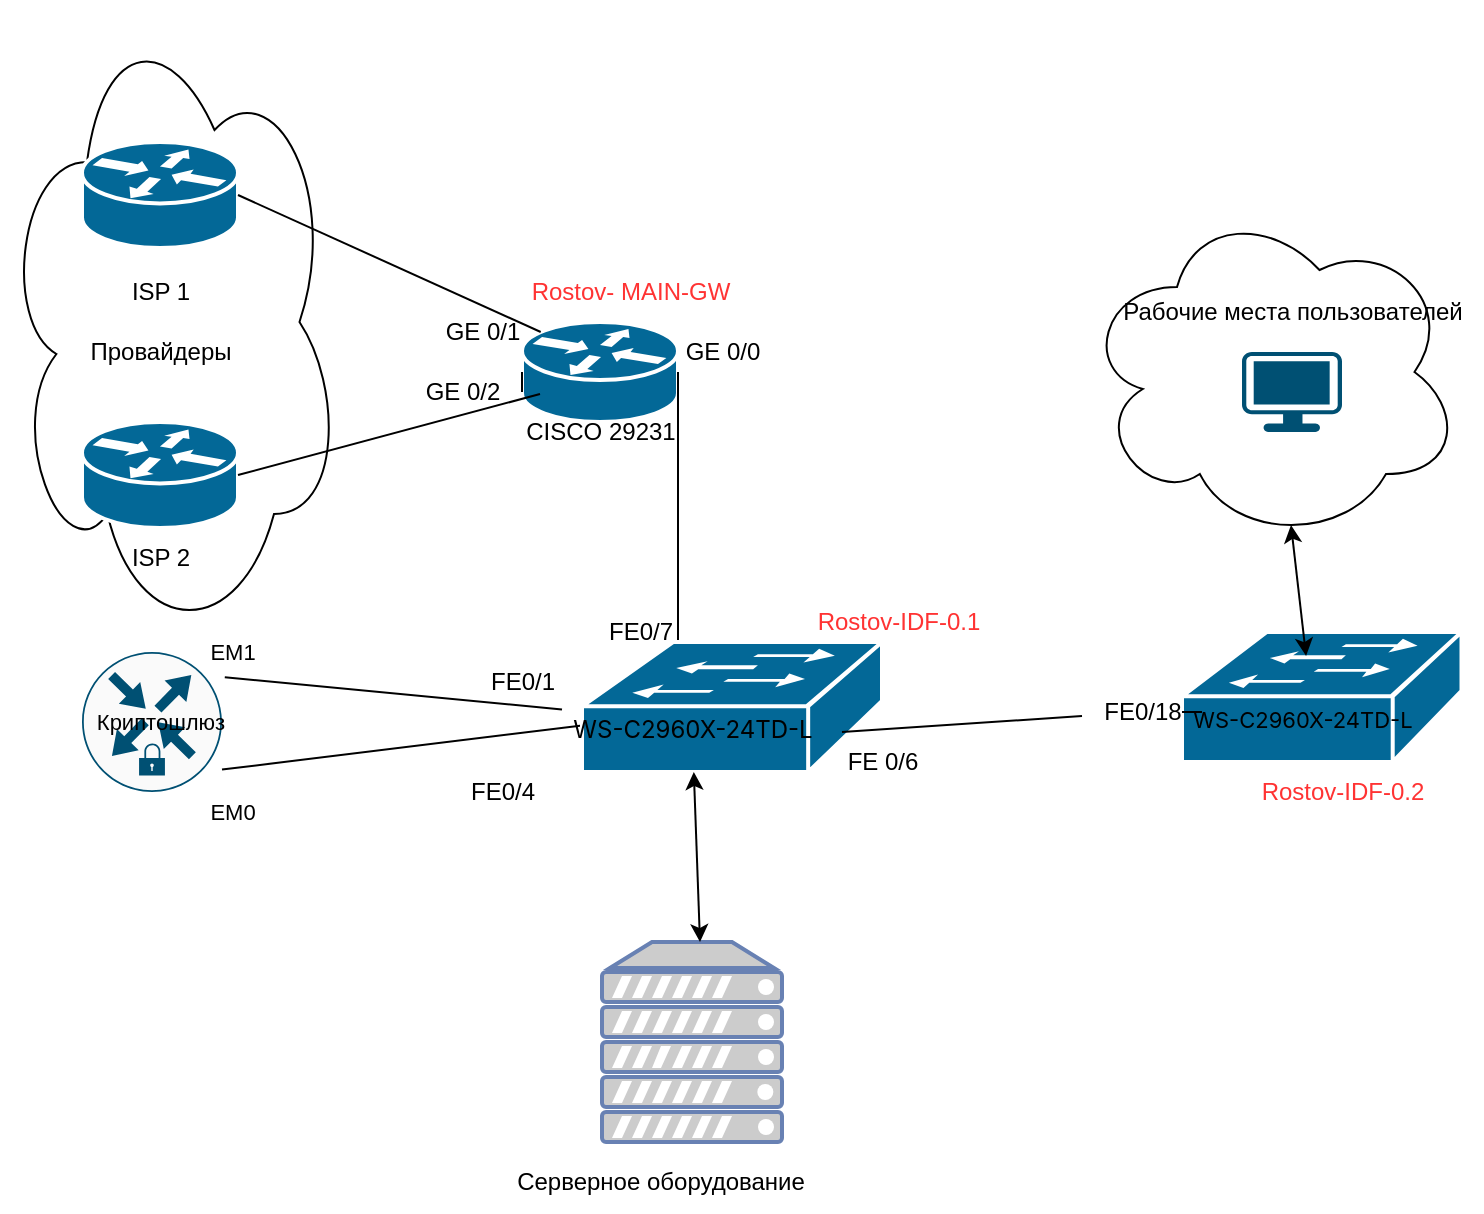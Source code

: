 <mxfile version="20.2.3" type="device"><diagram id="sXvczZUzVYcXDrxYVpyG" name="Страница 1"><mxGraphModel dx="1740" dy="952" grid="1" gridSize="10" guides="1" tooltips="1" connect="1" arrows="1" fold="1" page="1" pageScale="1" pageWidth="827" pageHeight="1169" math="0" shadow="0"><root><mxCell id="0"/><mxCell id="1" parent="0"/><mxCell id="5YipbN2Uax0N18ZhSdV6-55" value="" style="ellipse;shape=cloud;whiteSpace=wrap;html=1;labelBackgroundColor=none;fontSize=12;fontColor=default;" vertex="1" parent="1"><mxGeometry x="-10" y="80" width="170" height="320" as="geometry"/></mxCell><mxCell id="5YipbN2Uax0N18ZhSdV6-54" value="" style="ellipse;shape=cloud;whiteSpace=wrap;html=1;labelBackgroundColor=none;fontSize=12;fontColor=default;" vertex="1" parent="1"><mxGeometry x="530" y="180" width="190" height="170" as="geometry"/></mxCell><mxCell id="5YipbN2Uax0N18ZhSdV6-1" value="" style="shape=mxgraph.cisco.routers.router;sketch=0;html=1;pointerEvents=1;dashed=0;fillColor=#036897;strokeColor=#ffffff;strokeWidth=2;verticalLabelPosition=bottom;verticalAlign=top;align=center;outlineConnect=0;" vertex="1" parent="1"><mxGeometry x="30" y="290" width="78" height="53" as="geometry"/></mxCell><mxCell id="5YipbN2Uax0N18ZhSdV6-2" value="" style="shape=mxgraph.cisco.routers.router;sketch=0;html=1;pointerEvents=1;dashed=0;fillColor=#036897;strokeColor=#ffffff;strokeWidth=2;verticalLabelPosition=bottom;verticalAlign=top;align=center;outlineConnect=0;" vertex="1" parent="1"><mxGeometry x="250" y="240" width="78" height="50" as="geometry"/></mxCell><mxCell id="5YipbN2Uax0N18ZhSdV6-5" value="" style="shape=mxgraph.cisco.routers.router;sketch=0;html=1;pointerEvents=1;dashed=0;fillColor=#036897;strokeColor=#ffffff;strokeWidth=2;verticalLabelPosition=bottom;verticalAlign=top;align=center;outlineConnect=0;" vertex="1" parent="1"><mxGeometry x="30" y="150" width="78" height="53" as="geometry"/></mxCell><mxCell id="5YipbN2Uax0N18ZhSdV6-8" value="" style="endArrow=none;html=1;rounded=0;exitX=1;exitY=0.5;exitDx=0;exitDy=0;exitPerimeter=0;entryX=0.12;entryY=0.1;entryDx=0;entryDy=0;entryPerimeter=0;" edge="1" parent="1" source="5YipbN2Uax0N18ZhSdV6-5" target="5YipbN2Uax0N18ZhSdV6-2"><mxGeometry width="50" height="50" relative="1" as="geometry"><mxPoint x="370" y="430" as="sourcePoint"/><mxPoint x="420" y="380" as="targetPoint"/></mxGeometry></mxCell><mxCell id="5YipbN2Uax0N18ZhSdV6-9" value="" style="endArrow=none;html=1;rounded=0;exitX=1;exitY=0.5;exitDx=0;exitDy=0;exitPerimeter=0;entryX=0;entryY=0.5;entryDx=0;entryDy=0;entryPerimeter=0;startArrow=none;" edge="1" parent="1" source="5YipbN2Uax0N18ZhSdV6-22" target="5YipbN2Uax0N18ZhSdV6-2"><mxGeometry width="50" height="50" relative="1" as="geometry"><mxPoint x="370" y="430" as="sourcePoint"/><mxPoint x="420" y="380" as="targetPoint"/></mxGeometry></mxCell><mxCell id="5YipbN2Uax0N18ZhSdV6-10" value="" style="endArrow=none;html=1;rounded=0;exitX=1;exitY=0.5;exitDx=0;exitDy=0;exitPerimeter=0;" edge="1" parent="1" source="5YipbN2Uax0N18ZhSdV6-2"><mxGeometry width="50" height="50" relative="1" as="geometry"><mxPoint x="370" y="430" as="sourcePoint"/><mxPoint x="328" y="400" as="targetPoint"/></mxGeometry></mxCell><mxCell id="5YipbN2Uax0N18ZhSdV6-17" value="ISP 1" style="text;html=1;align=center;verticalAlign=middle;resizable=0;points=[];autosize=1;strokeColor=none;fillColor=none;" vertex="1" parent="1"><mxGeometry x="44" y="210" width="50" height="30" as="geometry"/></mxCell><mxCell id="5YipbN2Uax0N18ZhSdV6-18" value="ISP 2" style="text;html=1;align=center;verticalAlign=middle;resizable=0;points=[];autosize=1;strokeColor=none;fillColor=none;" vertex="1" parent="1"><mxGeometry x="44" y="343" width="50" height="30" as="geometry"/></mxCell><mxCell id="5YipbN2Uax0N18ZhSdV6-20" value="CISCO 29231" style="text;html=1;align=center;verticalAlign=middle;resizable=0;points=[];autosize=1;strokeColor=none;fillColor=none;" vertex="1" parent="1"><mxGeometry x="239" y="280" width="100" height="30" as="geometry"/></mxCell><mxCell id="5YipbN2Uax0N18ZhSdV6-21" value="GE 0/1" style="text;html=1;align=center;verticalAlign=middle;resizable=0;points=[];autosize=1;strokeColor=none;fillColor=none;" vertex="1" parent="1"><mxGeometry x="200" y="230" width="60" height="30" as="geometry"/></mxCell><mxCell id="5YipbN2Uax0N18ZhSdV6-22" value="GE 0/2" style="text;html=1;align=center;verticalAlign=middle;resizable=0;points=[];autosize=1;strokeColor=none;fillColor=none;" vertex="1" parent="1"><mxGeometry x="190" y="260" width="60" height="30" as="geometry"/></mxCell><mxCell id="5YipbN2Uax0N18ZhSdV6-23" value="" style="endArrow=none;html=1;rounded=0;exitX=1;exitY=0.5;exitDx=0;exitDy=0;exitPerimeter=0;entryX=0.2;entryY=-0.133;entryDx=0;entryDy=0;entryPerimeter=0;" edge="1" parent="1" source="5YipbN2Uax0N18ZhSdV6-1" target="5YipbN2Uax0N18ZhSdV6-20"><mxGeometry width="50" height="50" relative="1" as="geometry"><mxPoint x="108" y="316.5" as="sourcePoint"/><mxPoint x="250" y="265" as="targetPoint"/></mxGeometry></mxCell><mxCell id="5YipbN2Uax0N18ZhSdV6-24" value="GE 0/0" style="text;html=1;align=center;verticalAlign=middle;resizable=0;points=[];autosize=1;strokeColor=none;fillColor=none;" vertex="1" parent="1"><mxGeometry x="320" y="240" width="60" height="30" as="geometry"/></mxCell><mxCell id="5YipbN2Uax0N18ZhSdV6-25" value="FE0/7" style="text;html=1;align=center;verticalAlign=middle;resizable=0;points=[];autosize=1;strokeColor=none;fillColor=none;" vertex="1" parent="1"><mxGeometry x="279" y="380" width="60" height="30" as="geometry"/></mxCell><mxCell id="5YipbN2Uax0N18ZhSdV6-27" value="" style="sketch=0;points=[[0.5,0,0],[1,0.5,0],[0.5,1,0],[0,0.5,0],[0.145,0.145,0],[0.856,0.145,0],[0.855,0.856,0],[0.145,0.855,0]];verticalLabelPosition=bottom;html=1;verticalAlign=top;aspect=fixed;align=center;pointerEvents=1;shape=mxgraph.cisco19.rect;prIcon=secure_router;fillColor=#FAFAFA;strokeColor=#005073;labelBackgroundColor=none;fontSize=11;fontColor=default;" vertex="1" parent="1"><mxGeometry x="30" y="405" width="70" height="70" as="geometry"/></mxCell><mxCell id="5YipbN2Uax0N18ZhSdV6-28" value="Криптошлюз" style="text;html=1;align=center;verticalAlign=middle;resizable=0;points=[];autosize=1;strokeColor=none;fillColor=none;fontSize=11;fontColor=default;" vertex="1" parent="1"><mxGeometry x="24" y="425" width="90" height="30" as="geometry"/></mxCell><mxCell id="5YipbN2Uax0N18ZhSdV6-29" value="" style="endArrow=none;html=1;rounded=0;exitX=1.02;exitY=0.18;exitDx=0;exitDy=0;exitPerimeter=0;" edge="1" parent="1" source="5YipbN2Uax0N18ZhSdV6-27" target="5YipbN2Uax0N18ZhSdV6-26"><mxGeometry width="50" height="50" relative="1" as="geometry"><mxPoint x="338" y="275" as="sourcePoint"/><mxPoint x="260" y="430.564" as="targetPoint"/></mxGeometry></mxCell><mxCell id="5YipbN2Uax0N18ZhSdV6-33" value="" style="endArrow=none;html=1;rounded=0;exitX=1;exitY=0.84;exitDx=0;exitDy=0;exitPerimeter=0;" edge="1" parent="1" source="5YipbN2Uax0N18ZhSdV6-27" target="5YipbN2Uax0N18ZhSdV6-38"><mxGeometry width="50" height="50" relative="1" as="geometry"><mxPoint x="169" y="429" as="sourcePoint"/><mxPoint x="270" y="439.006" as="targetPoint"/></mxGeometry></mxCell><mxCell id="5YipbN2Uax0N18ZhSdV6-34" value="EM1" style="text;html=1;align=center;verticalAlign=middle;resizable=0;points=[];autosize=1;strokeColor=none;fillColor=none;fontSize=11;fontColor=default;" vertex="1" parent="1"><mxGeometry x="80" y="390" width="50" height="30" as="geometry"/></mxCell><mxCell id="5YipbN2Uax0N18ZhSdV6-35" value="EM0" style="text;html=1;align=center;verticalAlign=middle;resizable=0;points=[];autosize=1;strokeColor=none;fillColor=none;fontSize=11;fontColor=default;" vertex="1" parent="1"><mxGeometry x="80" y="470" width="50" height="30" as="geometry"/></mxCell><mxCell id="5YipbN2Uax0N18ZhSdV6-36" value="FE0/1" style="text;html=1;align=center;verticalAlign=middle;resizable=0;points=[];autosize=1;strokeColor=none;fillColor=none;" vertex="1" parent="1"><mxGeometry x="220" y="405" width="60" height="30" as="geometry"/></mxCell><mxCell id="5YipbN2Uax0N18ZhSdV6-37" value="FE0/4" style="text;html=1;align=center;verticalAlign=middle;resizable=0;points=[];autosize=1;strokeColor=none;fillColor=none;" vertex="1" parent="1"><mxGeometry x="210" y="460" width="60" height="30" as="geometry"/></mxCell><mxCell id="5YipbN2Uax0N18ZhSdV6-38" value="" style="shape=mxgraph.cisco.switches.workgroup_switch;sketch=0;html=1;pointerEvents=1;dashed=0;fillColor=#036897;strokeColor=#ffffff;strokeWidth=2;verticalLabelPosition=bottom;verticalAlign=top;align=center;outlineConnect=0;labelBackgroundColor=none;fontSize=12;fontColor=default;" vertex="1" parent="1"><mxGeometry x="280" y="400" width="150" height="65" as="geometry"/></mxCell><mxCell id="5YipbN2Uax0N18ZhSdV6-26" value="&lt;h1 style=&quot;box-sizing: border-box; margin: 5px 0px; line-height: 1.2; font-family: -apple-system, BlinkMacSystemFont, &amp;quot;Segoe UI&amp;quot;, Roboto, &amp;quot;Helvetica Neue&amp;quot;, Arial, &amp;quot;Noto Sans&amp;quot;, &amp;quot;Liberation Sans&amp;quot;, sans-serif, &amp;quot;Apple Color Emoji&amp;quot;, &amp;quot;Segoe UI Emoji&amp;quot;, &amp;quot;Segoe UI Symbol&amp;quot;, &amp;quot;Noto Color Emoji&amp;quot;; text-align: left;&quot;&gt;&lt;font style=&quot;font-weight: normal; font-size: 12px;&quot;&gt;WS-C2960X-24TD-L&lt;/font&gt;&lt;/h1&gt;" style="text;html=1;align=center;verticalAlign=middle;resizable=0;points=[];autosize=1;strokeColor=none;fillColor=none;fontColor=default;labelBackgroundColor=none;rotation=0;" vertex="1" parent="1"><mxGeometry x="270" y="415" width="130" height="50" as="geometry"/></mxCell><mxCell id="5YipbN2Uax0N18ZhSdV6-40" value="" style="shape=mxgraph.cisco.switches.workgroup_switch;sketch=0;html=1;pointerEvents=1;dashed=0;fillColor=#036897;strokeColor=#ffffff;strokeWidth=2;verticalLabelPosition=bottom;verticalAlign=top;align=center;outlineConnect=0;labelBackgroundColor=none;fontSize=12;fontColor=default;" vertex="1" parent="1"><mxGeometry x="580" y="395" width="139.75" height="65" as="geometry"/></mxCell><mxCell id="5YipbN2Uax0N18ZhSdV6-32" value="&lt;h1 style=&quot;box-sizing: border-box; margin: 5px 0px; line-height: 1.2; font-family: -apple-system, BlinkMacSystemFont, &amp;quot;Segoe UI&amp;quot;, Roboto, &amp;quot;Helvetica Neue&amp;quot;, Arial, &amp;quot;Noto Sans&amp;quot;, &amp;quot;Liberation Sans&amp;quot;, sans-serif, &amp;quot;Apple Color Emoji&amp;quot;, &amp;quot;Segoe UI Emoji&amp;quot;, &amp;quot;Segoe UI Symbol&amp;quot;, &amp;quot;Noto Color Emoji&amp;quot;; text-align: left;&quot;&gt;&lt;font style=&quot;font-weight: normal; font-size: 11px;&quot;&gt;WS-C2960X-24TD-L&lt;/font&gt;&lt;/h1&gt;" style="text;html=1;align=center;verticalAlign=middle;resizable=0;points=[];autosize=1;strokeColor=none;fillColor=none;fontColor=default;labelBackgroundColor=none;rotation=0;" vertex="1" parent="1"><mxGeometry x="580" y="410" width="120" height="50" as="geometry"/></mxCell><mxCell id="5YipbN2Uax0N18ZhSdV6-43" value="FE 0/6" style="text;html=1;align=center;verticalAlign=middle;resizable=0;points=[];autosize=1;strokeColor=none;fillColor=none;fontSize=12;fontColor=default;" vertex="1" parent="1"><mxGeometry x="400" y="445" width="60" height="30" as="geometry"/></mxCell><mxCell id="5YipbN2Uax0N18ZhSdV6-44" value="" style="endArrow=none;html=1;rounded=0;fontSize=12;fontColor=default;startArrow=none;" edge="1" parent="1" source="5YipbN2Uax0N18ZhSdV6-41" target="5YipbN2Uax0N18ZhSdV6-32"><mxGeometry width="50" height="50" relative="1" as="geometry"><mxPoint x="410" y="445" as="sourcePoint"/><mxPoint x="350" y="390" as="targetPoint"/></mxGeometry></mxCell><mxCell id="5YipbN2Uax0N18ZhSdV6-53" value="Рабочие места пользователей" style="text;html=1;align=center;verticalAlign=middle;resizable=0;points=[];autosize=1;strokeColor=none;fillColor=none;fontSize=12;fontColor=default;" vertex="1" parent="1"><mxGeometry x="540" y="220" width="190" height="30" as="geometry"/></mxCell><mxCell id="5YipbN2Uax0N18ZhSdV6-56" value="Провайдеры" style="text;html=1;align=center;verticalAlign=middle;resizable=0;points=[];autosize=1;strokeColor=none;fillColor=none;fontSize=12;fontColor=default;" vertex="1" parent="1"><mxGeometry x="24" y="240" width="90" height="30" as="geometry"/></mxCell><mxCell id="5YipbN2Uax0N18ZhSdV6-57" value="" style="points=[[0.03,0.03,0],[0.5,0,0],[0.97,0.03,0],[1,0.4,0],[0.97,0.745,0],[0.5,1,0],[0.03,0.745,0],[0,0.4,0]];verticalLabelPosition=bottom;sketch=0;html=1;verticalAlign=top;aspect=fixed;align=center;pointerEvents=1;shape=mxgraph.cisco19.workstation;fillColor=#005073;strokeColor=none;labelBackgroundColor=none;fontSize=12;fontColor=default;" vertex="1" parent="1"><mxGeometry x="610" y="255" width="50" height="40" as="geometry"/></mxCell><mxCell id="5YipbN2Uax0N18ZhSdV6-59" value="" style="fontColor=#0066CC;verticalAlign=top;verticalLabelPosition=bottom;labelPosition=center;align=center;html=1;outlineConnect=0;fillColor=#CCCCCC;strokeColor=#6881B3;gradientColor=none;gradientDirection=north;strokeWidth=2;shape=mxgraph.networks.server;labelBackgroundColor=none;fontSize=12;" vertex="1" parent="1"><mxGeometry x="290" y="550" width="90" height="100" as="geometry"/></mxCell><mxCell id="5YipbN2Uax0N18ZhSdV6-60" value="" style="endArrow=classic;startArrow=classic;html=1;rounded=0;fontSize=12;fontColor=default;entryX=0.55;entryY=0.95;entryDx=0;entryDy=0;entryPerimeter=0;exitX=0.517;exitY=-0.06;exitDx=0;exitDy=0;exitPerimeter=0;" edge="1" parent="1" source="5YipbN2Uax0N18ZhSdV6-32" target="5YipbN2Uax0N18ZhSdV6-54"><mxGeometry width="50" height="50" relative="1" as="geometry"><mxPoint x="300" y="440" as="sourcePoint"/><mxPoint x="350" y="390" as="targetPoint"/></mxGeometry></mxCell><mxCell id="5YipbN2Uax0N18ZhSdV6-61" value="" style="endArrow=classic;startArrow=classic;html=1;rounded=0;fontSize=12;fontColor=default;exitX=0.517;exitY=-0.06;exitDx=0;exitDy=0;exitPerimeter=0;" edge="1" parent="1" target="5YipbN2Uax0N18ZhSdV6-26"><mxGeometry width="50" height="50" relative="1" as="geometry"><mxPoint x="339.0" y="550" as="sourcePoint"/><mxPoint x="331.46" y="484.5" as="targetPoint"/></mxGeometry></mxCell><mxCell id="5YipbN2Uax0N18ZhSdV6-62" value="Серверное оборудование" style="text;html=1;align=center;verticalAlign=middle;resizable=0;points=[];autosize=1;strokeColor=none;fillColor=none;fontSize=12;fontColor=default;" vertex="1" parent="1"><mxGeometry x="234" y="655" width="170" height="30" as="geometry"/></mxCell><mxCell id="5YipbN2Uax0N18ZhSdV6-63" value="Rostov- MAIN-GW" style="text;html=1;align=center;verticalAlign=middle;resizable=0;points=[];autosize=1;strokeColor=none;fillColor=none;fontSize=12;fontColor=#FF3333;" vertex="1" parent="1"><mxGeometry x="244" y="210" width="120" height="30" as="geometry"/></mxCell><mxCell id="5YipbN2Uax0N18ZhSdV6-64" value="Rostov-IDF-0.1" style="text;html=1;align=center;verticalAlign=middle;resizable=0;points=[];autosize=1;strokeColor=none;fillColor=none;fontSize=12;fontColor=#FF3333;" vertex="1" parent="1"><mxGeometry x="388" y="375" width="100" height="30" as="geometry"/></mxCell><mxCell id="5YipbN2Uax0N18ZhSdV6-65" value="Rostov-IDF-0.2" style="text;html=1;align=center;verticalAlign=middle;resizable=0;points=[];autosize=1;strokeColor=none;fillColor=none;fontSize=12;fontColor=#FF3333;" vertex="1" parent="1"><mxGeometry x="610" y="460" width="100" height="30" as="geometry"/></mxCell><mxCell id="5YipbN2Uax0N18ZhSdV6-41" value="FE0/18" style="text;html=1;align=center;verticalAlign=middle;resizable=0;points=[];autosize=1;strokeColor=none;fillColor=none;fontSize=12;fontColor=default;" vertex="1" parent="1"><mxGeometry x="530" y="420" width="60" height="30" as="geometry"/></mxCell><mxCell id="5YipbN2Uax0N18ZhSdV6-66" value="" style="endArrow=none;html=1;rounded=0;fontSize=12;fontColor=default;" edge="1" parent="1" target="5YipbN2Uax0N18ZhSdV6-41"><mxGeometry width="50" height="50" relative="1" as="geometry"><mxPoint x="410" y="445" as="sourcePoint"/><mxPoint x="580" y="437.609" as="targetPoint"/></mxGeometry></mxCell></root></mxGraphModel></diagram></mxfile>